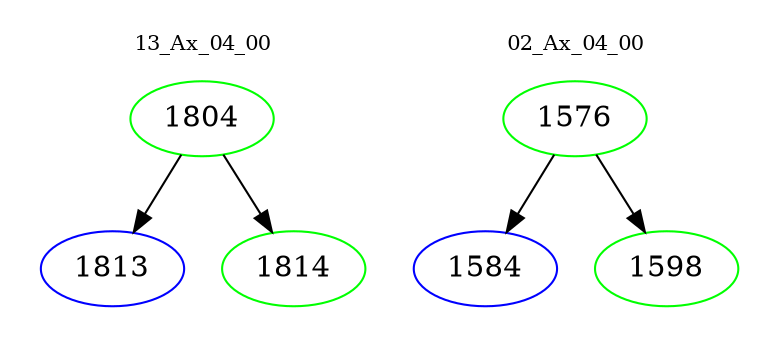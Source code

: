 digraph{
subgraph cluster_0 {
color = white
label = "13_Ax_04_00";
fontsize=10;
T0_1804 [label="1804", color="green"]
T0_1804 -> T0_1813 [color="black"]
T0_1813 [label="1813", color="blue"]
T0_1804 -> T0_1814 [color="black"]
T0_1814 [label="1814", color="green"]
}
subgraph cluster_1 {
color = white
label = "02_Ax_04_00";
fontsize=10;
T1_1576 [label="1576", color="green"]
T1_1576 -> T1_1584 [color="black"]
T1_1584 [label="1584", color="blue"]
T1_1576 -> T1_1598 [color="black"]
T1_1598 [label="1598", color="green"]
}
}

